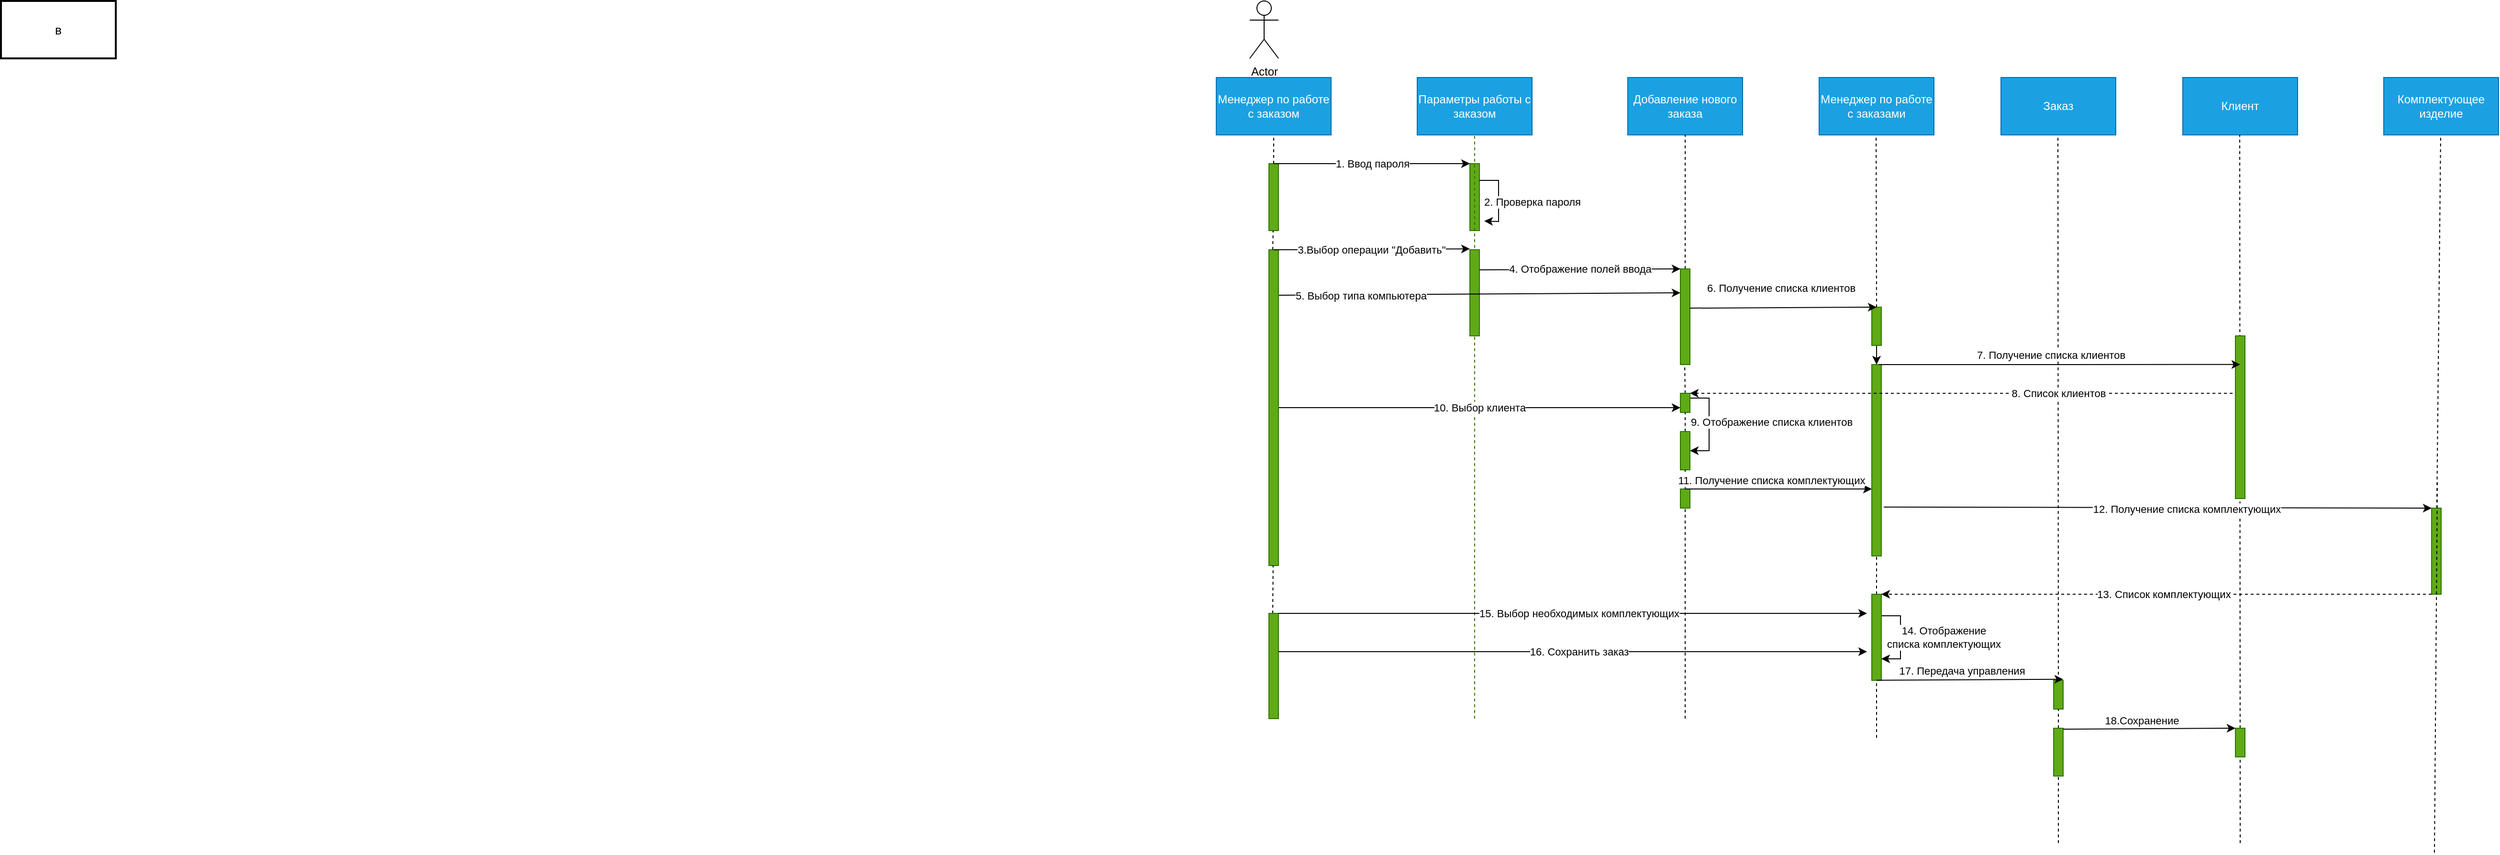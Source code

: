 <mxfile version="20.4.0" type="device"><diagram id="Li90g-GtQIe8wR0nPTXw" name="Страница 1"><mxGraphModel dx="3768" dy="1214" grid="1" gridSize="10" guides="1" tooltips="1" connect="1" arrows="1" fold="1" page="1" pageScale="1" pageWidth="827" pageHeight="1169" math="0" shadow="0"><root><mxCell id="0"/><mxCell id="1" parent="0"/><mxCell id="fNZjHLARIM-gtVuu0u2w-50" value="в" style="whiteSpace=wrap;html=1;strokeWidth=2;fontSize=13;" vertex="1" parent="1"><mxGeometry x="-1360" y="220" width="120" height="60" as="geometry"/></mxCell><mxCell id="fNZjHLARIM-gtVuu0u2w-117" value="Менеджер по работе с заказом" style="rounded=0;whiteSpace=wrap;html=1;fillColor=#1ba1e2;strokeColor=#006EAF;fontColor=#ffffff;" vertex="1" parent="1"><mxGeometry x="-90" y="300" width="120" height="60" as="geometry"/></mxCell><mxCell id="fNZjHLARIM-gtVuu0u2w-118" value="Параметры работы с заказом" style="rounded=0;whiteSpace=wrap;html=1;fillColor=#1ba1e2;strokeColor=#006EAF;fontColor=#ffffff;" vertex="1" parent="1"><mxGeometry x="120" y="300" width="120" height="60" as="geometry"/></mxCell><mxCell id="fNZjHLARIM-gtVuu0u2w-119" value="Добавление нового заказа" style="rounded=0;whiteSpace=wrap;html=1;fillColor=#1ba1e2;strokeColor=#006EAF;fontColor=#ffffff;" vertex="1" parent="1"><mxGeometry x="340" y="300" width="120" height="60" as="geometry"/></mxCell><mxCell id="fNZjHLARIM-gtVuu0u2w-120" value="" style="rounded=0;whiteSpace=wrap;html=1;fillColor=#60a917;strokeColor=#2D7600;fontColor=#ffffff;" vertex="1" parent="1"><mxGeometry x="-35" y="390" width="10" height="70" as="geometry"/></mxCell><mxCell id="fNZjHLARIM-gtVuu0u2w-121" value="" style="rounded=0;whiteSpace=wrap;html=1;fillColor=#60a917;strokeColor=#2D7600;fontColor=#ffffff;" vertex="1" parent="1"><mxGeometry x="175" y="390" width="10" height="70" as="geometry"/></mxCell><mxCell id="fNZjHLARIM-gtVuu0u2w-122" value="2. Проверка пароля" style="edgeStyle=orthogonalEdgeStyle;rounded=0;orthogonalLoop=1;jettySize=auto;html=1;exitX=1;exitY=0.25;exitDx=0;exitDy=0;" edge="1" parent="1" source="fNZjHLARIM-gtVuu0u2w-121"><mxGeometry x="0.096" y="35" relative="1" as="geometry"><mxPoint x="190" y="450" as="targetPoint"/><mxPoint as="offset"/></mxGeometry></mxCell><mxCell id="fNZjHLARIM-gtVuu0u2w-123" value="1. Ввод пароля" style="endArrow=classic;html=1;rounded=0;entryX=0;entryY=0;entryDx=0;entryDy=0;exitX=0.5;exitY=0;exitDx=0;exitDy=0;" edge="1" parent="1" source="fNZjHLARIM-gtVuu0u2w-120" target="fNZjHLARIM-gtVuu0u2w-121"><mxGeometry width="50" height="50" relative="1" as="geometry"><mxPoint x="60" y="440" as="sourcePoint"/><mxPoint x="110" y="390" as="targetPoint"/></mxGeometry></mxCell><mxCell id="fNZjHLARIM-gtVuu0u2w-124" value="" style="endArrow=none;dashed=1;html=1;rounded=0;entryX=0.5;entryY=1;entryDx=0;entryDy=0;exitX=0.5;exitY=0;exitDx=0;exitDy=0;" edge="1" parent="1" source="fNZjHLARIM-gtVuu0u2w-120" target="fNZjHLARIM-gtVuu0u2w-117"><mxGeometry width="50" height="50" relative="1" as="geometry"><mxPoint x="60" y="440" as="sourcePoint"/><mxPoint x="110" y="390" as="targetPoint"/></mxGeometry></mxCell><mxCell id="fNZjHLARIM-gtVuu0u2w-125" value="" style="endArrow=none;dashed=1;html=1;rounded=0;fillColor=#60a917;strokeColor=#2D7600;" edge="1" parent="1"><mxGeometry width="50" height="50" relative="1" as="geometry"><mxPoint x="180" y="970" as="sourcePoint"/><mxPoint x="180" y="360" as="targetPoint"/></mxGeometry></mxCell><mxCell id="fNZjHLARIM-gtVuu0u2w-126" style="edgeStyle=orthogonalEdgeStyle;rounded=0;orthogonalLoop=1;jettySize=auto;html=1;exitX=1;exitY=0.5;exitDx=0;exitDy=0;entryX=0;entryY=0.75;entryDx=0;entryDy=0;" edge="1" parent="1" source="fNZjHLARIM-gtVuu0u2w-128" target="fNZjHLARIM-gtVuu0u2w-155"><mxGeometry relative="1" as="geometry"><Array as="points"><mxPoint x="190" y="645"/><mxPoint x="190" y="645"/></Array></mxGeometry></mxCell><mxCell id="fNZjHLARIM-gtVuu0u2w-127" value="10. Выбор клиента" style="edgeLabel;html=1;align=center;verticalAlign=middle;resizable=0;points=[];" vertex="1" connectable="0" parent="fNZjHLARIM-gtVuu0u2w-126"><mxGeometry x="0.062" y="-2" relative="1" as="geometry"><mxPoint x="-13" y="-2" as="offset"/></mxGeometry></mxCell><mxCell id="fNZjHLARIM-gtVuu0u2w-128" value="" style="rounded=0;whiteSpace=wrap;html=1;fillColor=#60a917;strokeColor=#2D7600;fontColor=#ffffff;" vertex="1" parent="1"><mxGeometry x="-35" y="480" width="10" height="330" as="geometry"/></mxCell><mxCell id="fNZjHLARIM-gtVuu0u2w-129" value="" style="rounded=0;whiteSpace=wrap;html=1;fillColor=#60a917;strokeColor=#2D7600;fontColor=#ffffff;" vertex="1" parent="1"><mxGeometry x="175" y="480" width="10" height="90" as="geometry"/></mxCell><mxCell id="fNZjHLARIM-gtVuu0u2w-130" value="3.Выбор операции &quot;Добавить&quot;" style="endArrow=classic;html=1;rounded=0;entryX=0;entryY=0;entryDx=0;entryDy=0;" edge="1" parent="1"><mxGeometry width="50" height="50" relative="1" as="geometry"><mxPoint x="-30" y="480" as="sourcePoint"/><mxPoint x="175" y="479.05" as="targetPoint"/></mxGeometry></mxCell><mxCell id="fNZjHLARIM-gtVuu0u2w-131" value="" style="endArrow=none;dashed=1;html=1;rounded=0;entryX=0.5;entryY=1;entryDx=0;entryDy=0;exitX=0.5;exitY=0;exitDx=0;exitDy=0;" edge="1" parent="1" source="fNZjHLARIM-gtVuu0u2w-132" target="fNZjHLARIM-gtVuu0u2w-119"><mxGeometry width="50" height="50" relative="1" as="geometry"><mxPoint x="400" y="430" as="sourcePoint"/><mxPoint x="-20" y="370" as="targetPoint"/></mxGeometry></mxCell><mxCell id="fNZjHLARIM-gtVuu0u2w-132" value="" style="rounded=0;whiteSpace=wrap;html=1;fillColor=#60a917;strokeColor=#2D7600;fontColor=#ffffff;" vertex="1" parent="1"><mxGeometry x="395" y="500" width="10" height="100" as="geometry"/></mxCell><mxCell id="fNZjHLARIM-gtVuu0u2w-133" value="4. Отображение полей ввода" style="endArrow=classic;html=1;rounded=0;entryX=0;entryY=0;entryDx=0;entryDy=0;" edge="1" parent="1" target="fNZjHLARIM-gtVuu0u2w-132"><mxGeometry width="50" height="50" relative="1" as="geometry"><mxPoint x="185" y="500.95" as="sourcePoint"/><mxPoint x="390" y="500" as="targetPoint"/></mxGeometry></mxCell><mxCell id="fNZjHLARIM-gtVuu0u2w-134" value="Менеджер по работе с заказами" style="rounded=0;whiteSpace=wrap;html=1;fillColor=#1ba1e2;strokeColor=#006EAF;fontColor=#ffffff;" vertex="1" parent="1"><mxGeometry x="540" y="300" width="120" height="60" as="geometry"/></mxCell><mxCell id="fNZjHLARIM-gtVuu0u2w-135" value="" style="edgeStyle=orthogonalEdgeStyle;rounded=0;orthogonalLoop=1;jettySize=auto;html=1;" edge="1" parent="1" source="fNZjHLARIM-gtVuu0u2w-136" target="fNZjHLARIM-gtVuu0u2w-148"><mxGeometry relative="1" as="geometry"/></mxCell><mxCell id="fNZjHLARIM-gtVuu0u2w-136" value="" style="rounded=0;whiteSpace=wrap;html=1;fillColor=#60a917;strokeColor=#2D7600;fontColor=#ffffff;" vertex="1" parent="1"><mxGeometry x="595" y="540" width="10" height="40" as="geometry"/></mxCell><mxCell id="fNZjHLARIM-gtVuu0u2w-137" value="6. Получение списка клиентов" style="endArrow=classic;html=1;rounded=0;" edge="1" parent="1"><mxGeometry x="-0.025" y="21" width="50" height="50" relative="1" as="geometry"><mxPoint x="405" y="541" as="sourcePoint"/><mxPoint x="600" y="540" as="targetPoint"/><mxPoint as="offset"/></mxGeometry></mxCell><mxCell id="fNZjHLARIM-gtVuu0u2w-138" value="" style="endArrow=none;dashed=1;html=1;rounded=0;entryX=0.5;entryY=1;entryDx=0;entryDy=0;exitX=0.5;exitY=0;exitDx=0;exitDy=0;" edge="1" parent="1" source="fNZjHLARIM-gtVuu0u2w-136"><mxGeometry width="50" height="50" relative="1" as="geometry"><mxPoint x="599.52" y="500" as="sourcePoint"/><mxPoint x="599.52" y="360" as="targetPoint"/></mxGeometry></mxCell><mxCell id="fNZjHLARIM-gtVuu0u2w-139" value="Заказ" style="rounded=0;whiteSpace=wrap;html=1;fillColor=#1ba1e2;strokeColor=#006EAF;fontColor=#ffffff;" vertex="1" parent="1"><mxGeometry x="730" y="300" width="120" height="60" as="geometry"/></mxCell><mxCell id="fNZjHLARIM-gtVuu0u2w-140" value="Клиент" style="rounded=0;whiteSpace=wrap;html=1;fillColor=#1ba1e2;strokeColor=#006EAF;fontColor=#ffffff;" vertex="1" parent="1"><mxGeometry x="920" y="300" width="120" height="60" as="geometry"/></mxCell><mxCell id="fNZjHLARIM-gtVuu0u2w-141" value="Комплектующее изделие" style="rounded=0;whiteSpace=wrap;html=1;fillColor=#1ba1e2;strokeColor=#006EAF;fontColor=#ffffff;" vertex="1" parent="1"><mxGeometry x="1130" y="300" width="120" height="60" as="geometry"/></mxCell><mxCell id="fNZjHLARIM-gtVuu0u2w-142" value="" style="endArrow=none;dashed=1;html=1;rounded=0;entryX=0.5;entryY=1;entryDx=0;entryDy=0;startArrow=none;" edge="1" parent="1" source="fNZjHLARIM-gtVuu0u2w-175"><mxGeometry width="50" height="50" relative="1" as="geometry"><mxPoint x="790" y="980" as="sourcePoint"/><mxPoint x="789.52" y="360" as="targetPoint"/></mxGeometry></mxCell><mxCell id="fNZjHLARIM-gtVuu0u2w-143" value="" style="endArrow=none;dashed=1;html=1;rounded=0;entryX=0.5;entryY=1;entryDx=0;entryDy=0;" edge="1" parent="1"><mxGeometry width="50" height="50" relative="1" as="geometry"><mxPoint x="980" y="1100" as="sourcePoint"/><mxPoint x="979.52" y="360" as="targetPoint"/></mxGeometry></mxCell><mxCell id="fNZjHLARIM-gtVuu0u2w-144" value="" style="endArrow=none;dashed=1;html=1;rounded=0;entryX=0.5;entryY=1;entryDx=0;entryDy=0;startArrow=none;" edge="1" parent="1" source="fNZjHLARIM-gtVuu0u2w-163"><mxGeometry width="50" height="50" relative="1" as="geometry"><mxPoint x="1190" y="850" as="sourcePoint"/><mxPoint x="1189.52" y="360" as="targetPoint"/></mxGeometry></mxCell><mxCell id="fNZjHLARIM-gtVuu0u2w-145" value="" style="endArrow=classic;html=1;rounded=0;entryX=0;entryY=0.25;entryDx=0;entryDy=0;exitX=1.059;exitY=0.144;exitDx=0;exitDy=0;exitPerimeter=0;" edge="1" parent="1" source="fNZjHLARIM-gtVuu0u2w-128" target="fNZjHLARIM-gtVuu0u2w-132"><mxGeometry width="50" height="50" relative="1" as="geometry"><mxPoint x="-25" y="550" as="sourcePoint"/><mxPoint x="180" y="549.05" as="targetPoint"/></mxGeometry></mxCell><mxCell id="fNZjHLARIM-gtVuu0u2w-146" value="5. Выбор типа компьютера" style="edgeLabel;html=1;align=center;verticalAlign=middle;resizable=0;points=[];" vertex="1" connectable="0" parent="fNZjHLARIM-gtVuu0u2w-145"><mxGeometry x="-0.843" relative="1" as="geometry"><mxPoint x="52" as="offset"/></mxGeometry></mxCell><mxCell id="fNZjHLARIM-gtVuu0u2w-147" value="" style="endArrow=none;dashed=1;html=1;rounded=0;entryX=0.5;entryY=1;entryDx=0;entryDy=0;exitX=0.5;exitY=0;exitDx=0;exitDy=0;startArrow=none;" edge="1" parent="1" source="fNZjHLARIM-gtVuu0u2w-148"><mxGeometry width="50" height="50" relative="1" as="geometry"><mxPoint x="600.03" y="820" as="sourcePoint"/><mxPoint x="599.55" y="610" as="targetPoint"/></mxGeometry></mxCell><mxCell id="fNZjHLARIM-gtVuu0u2w-148" value="" style="rounded=0;whiteSpace=wrap;html=1;fillColor=#60a917;strokeColor=#2D7600;fontColor=#ffffff;" vertex="1" parent="1"><mxGeometry x="595" y="600" width="10" height="200" as="geometry"/></mxCell><mxCell id="fNZjHLARIM-gtVuu0u2w-149" value="" style="endArrow=none;dashed=1;html=1;rounded=0;entryX=0.5;entryY=1;entryDx=0;entryDy=0;" edge="1" parent="1" target="fNZjHLARIM-gtVuu0u2w-148"><mxGeometry width="50" height="50" relative="1" as="geometry"><mxPoint x="600" y="990" as="sourcePoint"/><mxPoint x="599.55" y="610" as="targetPoint"/></mxGeometry></mxCell><mxCell id="fNZjHLARIM-gtVuu0u2w-150" value="" style="rounded=0;whiteSpace=wrap;html=1;fillColor=#60a917;strokeColor=#2D7600;fontColor=#ffffff;" vertex="1" parent="1"><mxGeometry x="975" y="570" width="10" height="170" as="geometry"/></mxCell><mxCell id="fNZjHLARIM-gtVuu0u2w-151" value="7. Получение списка клиентов" style="endArrow=classic;html=1;rounded=0;exitX=0.75;exitY=0;exitDx=0;exitDy=0;entryX=0.5;entryY=0.176;entryDx=0;entryDy=0;entryPerimeter=0;" edge="1" parent="1" source="fNZjHLARIM-gtVuu0u2w-148" target="fNZjHLARIM-gtVuu0u2w-150"><mxGeometry x="-0.048" y="10" width="50" height="50" relative="1" as="geometry"><mxPoint x="605" y="631.0" as="sourcePoint"/><mxPoint x="970" y="600" as="targetPoint"/><mxPoint as="offset"/></mxGeometry></mxCell><mxCell id="fNZjHLARIM-gtVuu0u2w-152" value="" style="endArrow=none;dashed=1;html=1;rounded=0;entryX=0.5;entryY=1;entryDx=0;entryDy=0;exitX=0.5;exitY=0;exitDx=0;exitDy=0;startArrow=none;" edge="1" parent="1" source="fNZjHLARIM-gtVuu0u2w-155"><mxGeometry width="50" height="50" relative="1" as="geometry"><mxPoint x="399.55" y="740" as="sourcePoint"/><mxPoint x="399.55" y="600" as="targetPoint"/></mxGeometry></mxCell><mxCell id="fNZjHLARIM-gtVuu0u2w-153" style="edgeStyle=orthogonalEdgeStyle;rounded=0;orthogonalLoop=1;jettySize=auto;html=1;exitX=1;exitY=0.25;exitDx=0;exitDy=0;entryX=1;entryY=0.5;entryDx=0;entryDy=0;" edge="1" parent="1" source="fNZjHLARIM-gtVuu0u2w-155" target="fNZjHLARIM-gtVuu0u2w-157"><mxGeometry relative="1" as="geometry"/></mxCell><mxCell id="fNZjHLARIM-gtVuu0u2w-154" value="9. Отображение списка клиентов" style="edgeLabel;html=1;align=center;verticalAlign=middle;resizable=0;points=[];" vertex="1" connectable="0" parent="fNZjHLARIM-gtVuu0u2w-153"><mxGeometry x="0.245" y="-3" relative="1" as="geometry"><mxPoint x="68" y="-14" as="offset"/></mxGeometry></mxCell><mxCell id="fNZjHLARIM-gtVuu0u2w-155" value="" style="rounded=0;whiteSpace=wrap;html=1;fillColor=#60a917;strokeColor=#2D7600;fontColor=#ffffff;" vertex="1" parent="1"><mxGeometry x="395" y="630" width="10" height="20" as="geometry"/></mxCell><mxCell id="fNZjHLARIM-gtVuu0u2w-156" value="" style="endArrow=none;dashed=1;html=1;rounded=0;entryX=0.5;entryY=1;entryDx=0;entryDy=0;startArrow=none;" edge="1" parent="1" source="fNZjHLARIM-gtVuu0u2w-157" target="fNZjHLARIM-gtVuu0u2w-155"><mxGeometry width="50" height="50" relative="1" as="geometry"><mxPoint x="400" y="800" as="sourcePoint"/><mxPoint x="399.55" y="600.0" as="targetPoint"/></mxGeometry></mxCell><mxCell id="fNZjHLARIM-gtVuu0u2w-157" value="" style="rounded=0;whiteSpace=wrap;html=1;fillColor=#60a917;strokeColor=#2D7600;fontColor=#ffffff;" vertex="1" parent="1"><mxGeometry x="395" y="670" width="10" height="40" as="geometry"/></mxCell><mxCell id="fNZjHLARIM-gtVuu0u2w-158" value="" style="endArrow=none;dashed=1;html=1;rounded=0;entryX=0.5;entryY=1;entryDx=0;entryDy=0;startArrow=none;" edge="1" parent="1" source="fNZjHLARIM-gtVuu0u2w-159" target="fNZjHLARIM-gtVuu0u2w-157"><mxGeometry width="50" height="50" relative="1" as="geometry"><mxPoint x="400" y="800" as="sourcePoint"/><mxPoint x="400" y="670.0" as="targetPoint"/></mxGeometry></mxCell><mxCell id="fNZjHLARIM-gtVuu0u2w-159" value="" style="rounded=0;whiteSpace=wrap;html=1;fillColor=#60a917;strokeColor=#2D7600;fontColor=#ffffff;" vertex="1" parent="1"><mxGeometry x="395" y="730" width="10" height="20" as="geometry"/></mxCell><mxCell id="fNZjHLARIM-gtVuu0u2w-160" value="" style="endArrow=none;dashed=1;html=1;rounded=0;entryX=0.5;entryY=1;entryDx=0;entryDy=0;" edge="1" parent="1" target="fNZjHLARIM-gtVuu0u2w-159"><mxGeometry width="50" height="50" relative="1" as="geometry"><mxPoint x="400" y="970" as="sourcePoint"/><mxPoint x="400" y="730" as="targetPoint"/></mxGeometry></mxCell><mxCell id="fNZjHLARIM-gtVuu0u2w-161" value="11. Получение списка комплектующих" style="endArrow=classic;html=1;rounded=0;" edge="1" parent="1"><mxGeometry x="-0.076" y="9" width="50" height="50" relative="1" as="geometry"><mxPoint x="400" y="730" as="sourcePoint"/><mxPoint x="595" y="730" as="targetPoint"/><mxPoint as="offset"/></mxGeometry></mxCell><mxCell id="fNZjHLARIM-gtVuu0u2w-162" value="8. Список клиентов" style="endArrow=classic;html=1;rounded=0;exitX=-0.294;exitY=0.353;exitDx=0;exitDy=0;entryX=1;entryY=0;entryDx=0;entryDy=0;exitPerimeter=0;dashed=1;" edge="1" parent="1" source="fNZjHLARIM-gtVuu0u2w-150" target="fNZjHLARIM-gtVuu0u2w-155"><mxGeometry x="-0.358" width="50" height="50" relative="1" as="geometry"><mxPoint x="985" y="644.41" as="sourcePoint"/><mxPoint x="607.5" y="644.49" as="targetPoint"/><mxPoint as="offset"/></mxGeometry></mxCell><mxCell id="fNZjHLARIM-gtVuu0u2w-163" value="" style="rounded=0;whiteSpace=wrap;html=1;fillColor=#60a917;strokeColor=#2D7600;fontColor=#ffffff;" vertex="1" parent="1"><mxGeometry x="1180" y="750" width="10" height="90" as="geometry"/></mxCell><mxCell id="fNZjHLARIM-gtVuu0u2w-164" value="12. Получение списка комплектующих" style="endArrow=classic;html=1;rounded=0;exitX=0.75;exitY=0;exitDx=0;exitDy=0;entryX=0;entryY=0;entryDx=0;entryDy=0;" edge="1" parent="1" target="fNZjHLARIM-gtVuu0u2w-163"><mxGeometry x="0.107" y="-1" width="50" height="50" relative="1" as="geometry"><mxPoint x="607.5" y="748.9" as="sourcePoint"/><mxPoint x="1190" y="749" as="targetPoint"/><mxPoint as="offset"/></mxGeometry></mxCell><mxCell id="fNZjHLARIM-gtVuu0u2w-165" value="14. Отображение &lt;br&gt;списка комплектующих" style="edgeStyle=orthogonalEdgeStyle;rounded=0;orthogonalLoop=1;jettySize=auto;html=1;exitX=1;exitY=0.25;exitDx=0;exitDy=0;entryX=1;entryY=0.75;entryDx=0;entryDy=0;" edge="1" parent="1" source="fNZjHLARIM-gtVuu0u2w-166" target="fNZjHLARIM-gtVuu0u2w-166"><mxGeometry y="45" relative="1" as="geometry"><mxPoint x="630" y="900" as="targetPoint"/><mxPoint as="offset"/></mxGeometry></mxCell><mxCell id="fNZjHLARIM-gtVuu0u2w-166" value="" style="rounded=0;whiteSpace=wrap;html=1;fillColor=#60a917;strokeColor=#2D7600;fontColor=#ffffff;" vertex="1" parent="1"><mxGeometry x="595" y="840" width="10" height="90" as="geometry"/></mxCell><mxCell id="fNZjHLARIM-gtVuu0u2w-167" value="13. Список комплектующих" style="endArrow=classic;html=1;rounded=0;exitX=0;exitY=1;exitDx=0;exitDy=0;entryX=0;entryY=1;entryDx=0;entryDy=0;dashed=1;" edge="1" parent="1" source="fNZjHLARIM-gtVuu0u2w-163"><mxGeometry x="-0.026" width="50" height="50" relative="1" as="geometry"><mxPoint x="1177.5" y="841.1" as="sourcePoint"/><mxPoint x="605" y="840.0" as="targetPoint"/><mxPoint as="offset"/></mxGeometry></mxCell><mxCell id="fNZjHLARIM-gtVuu0u2w-168" value="" style="endArrow=none;dashed=1;html=1;rounded=0;entryX=0.5;entryY=1;entryDx=0;entryDy=0;" edge="1" parent="1"><mxGeometry width="50" height="50" relative="1" as="geometry"><mxPoint x="-31" y="480" as="sourcePoint"/><mxPoint x="-30.59" y="460" as="targetPoint"/></mxGeometry></mxCell><mxCell id="fNZjHLARIM-gtVuu0u2w-169" value="" style="endArrow=none;dashed=1;html=1;rounded=0;entryX=0.5;entryY=1;entryDx=0;entryDy=0;" edge="1" parent="1"><mxGeometry width="50" height="50" relative="1" as="geometry"><mxPoint x="-31" y="860" as="sourcePoint"/><mxPoint x="-30.59" y="810" as="targetPoint"/></mxGeometry></mxCell><mxCell id="fNZjHLARIM-gtVuu0u2w-170" value="" style="rounded=0;whiteSpace=wrap;html=1;fillColor=#60a917;strokeColor=#2D7600;fontColor=#ffffff;" vertex="1" parent="1"><mxGeometry x="-35" y="860" width="10" height="110" as="geometry"/></mxCell><mxCell id="fNZjHLARIM-gtVuu0u2w-171" style="edgeStyle=orthogonalEdgeStyle;rounded=0;orthogonalLoop=1;jettySize=auto;html=1;exitX=1;exitY=0.5;exitDx=0;exitDy=0;" edge="1" parent="1"><mxGeometry relative="1" as="geometry"><mxPoint x="-25" y="860.0" as="sourcePoint"/><mxPoint x="590" y="860" as="targetPoint"/><Array as="points"><mxPoint x="190" y="860"/><mxPoint x="190" y="860"/></Array></mxGeometry></mxCell><mxCell id="fNZjHLARIM-gtVuu0u2w-172" value="15. Выбор необходимых комплектующих" style="edgeLabel;html=1;align=center;verticalAlign=middle;resizable=0;points=[];" vertex="1" connectable="0" parent="fNZjHLARIM-gtVuu0u2w-171"><mxGeometry x="0.062" y="-2" relative="1" as="geometry"><mxPoint x="-13" y="-2" as="offset"/></mxGeometry></mxCell><mxCell id="fNZjHLARIM-gtVuu0u2w-173" style="edgeStyle=orthogonalEdgeStyle;rounded=0;orthogonalLoop=1;jettySize=auto;html=1;exitX=1;exitY=0.5;exitDx=0;exitDy=0;" edge="1" parent="1"><mxGeometry relative="1" as="geometry"><mxPoint x="-25" y="900.0" as="sourcePoint"/><mxPoint x="590" y="900.0" as="targetPoint"/><Array as="points"><mxPoint x="190" y="900"/><mxPoint x="190" y="900"/></Array></mxGeometry></mxCell><mxCell id="fNZjHLARIM-gtVuu0u2w-174" value="16. Сохранить заказ" style="edgeLabel;html=1;align=center;verticalAlign=middle;resizable=0;points=[];" vertex="1" connectable="0" parent="fNZjHLARIM-gtVuu0u2w-173"><mxGeometry x="0.062" y="-2" relative="1" as="geometry"><mxPoint x="-13" y="-2" as="offset"/></mxGeometry></mxCell><mxCell id="fNZjHLARIM-gtVuu0u2w-175" value="" style="rounded=0;whiteSpace=wrap;html=1;fillColor=#60a917;strokeColor=#2D7600;fontColor=#ffffff;" vertex="1" parent="1"><mxGeometry x="785" y="930" width="10" height="30" as="geometry"/></mxCell><mxCell id="fNZjHLARIM-gtVuu0u2w-176" value="" style="endArrow=none;dashed=1;html=1;rounded=0;entryX=0.5;entryY=1;entryDx=0;entryDy=0;" edge="1" parent="1" target="fNZjHLARIM-gtVuu0u2w-175"><mxGeometry width="50" height="50" relative="1" as="geometry"><mxPoint x="790" y="1100" as="sourcePoint"/><mxPoint x="789.52" y="360" as="targetPoint"/></mxGeometry></mxCell><mxCell id="fNZjHLARIM-gtVuu0u2w-177" value="17. Передача управления" style="endArrow=classic;html=1;rounded=0;" edge="1" parent="1"><mxGeometry x="-0.076" y="9" width="50" height="50" relative="1" as="geometry"><mxPoint x="600" y="929.82" as="sourcePoint"/><mxPoint x="795" y="928.82" as="targetPoint"/><mxPoint x="-1" as="offset"/></mxGeometry></mxCell><mxCell id="fNZjHLARIM-gtVuu0u2w-178" value="" style="rounded=0;whiteSpace=wrap;html=1;fillColor=#60a917;strokeColor=#2D7600;fontColor=#ffffff;" vertex="1" parent="1"><mxGeometry x="785" y="980" width="10" height="50" as="geometry"/></mxCell><mxCell id="fNZjHLARIM-gtVuu0u2w-179" value="" style="rounded=0;whiteSpace=wrap;html=1;fillColor=#60a917;strokeColor=#2D7600;fontColor=#ffffff;" vertex="1" parent="1"><mxGeometry x="975" y="980" width="10" height="30" as="geometry"/></mxCell><mxCell id="fNZjHLARIM-gtVuu0u2w-180" value="18.Сохранение" style="endArrow=classic;html=1;rounded=0;entryX=0;entryY=0;entryDx=0;entryDy=0;" edge="1" parent="1" target="fNZjHLARIM-gtVuu0u2w-179"><mxGeometry x="-0.076" y="9" width="50" height="50" relative="1" as="geometry"><mxPoint x="795" y="981.0" as="sourcePoint"/><mxPoint x="860" y="980" as="targetPoint"/><mxPoint x="-1" as="offset"/></mxGeometry></mxCell><mxCell id="fNZjHLARIM-gtVuu0u2w-181" value="Actor" style="shape=umlActor;verticalLabelPosition=bottom;verticalAlign=top;html=1;outlineConnect=0;" vertex="1" parent="1"><mxGeometry x="-55" y="220" width="30" height="60" as="geometry"/></mxCell><mxCell id="fNZjHLARIM-gtVuu0u2w-188" value="" style="endArrow=none;dashed=1;html=1;rounded=0;entryX=0.5;entryY=1;entryDx=0;entryDy=0;startArrow=none;" edge="1" parent="1"><mxGeometry width="50" height="50" relative="1" as="geometry"><mxPoint x="1182.978" y="1110.0" as="sourcePoint"/><mxPoint x="1186.03" y="720" as="targetPoint"/></mxGeometry></mxCell></root></mxGraphModel></diagram></mxfile>